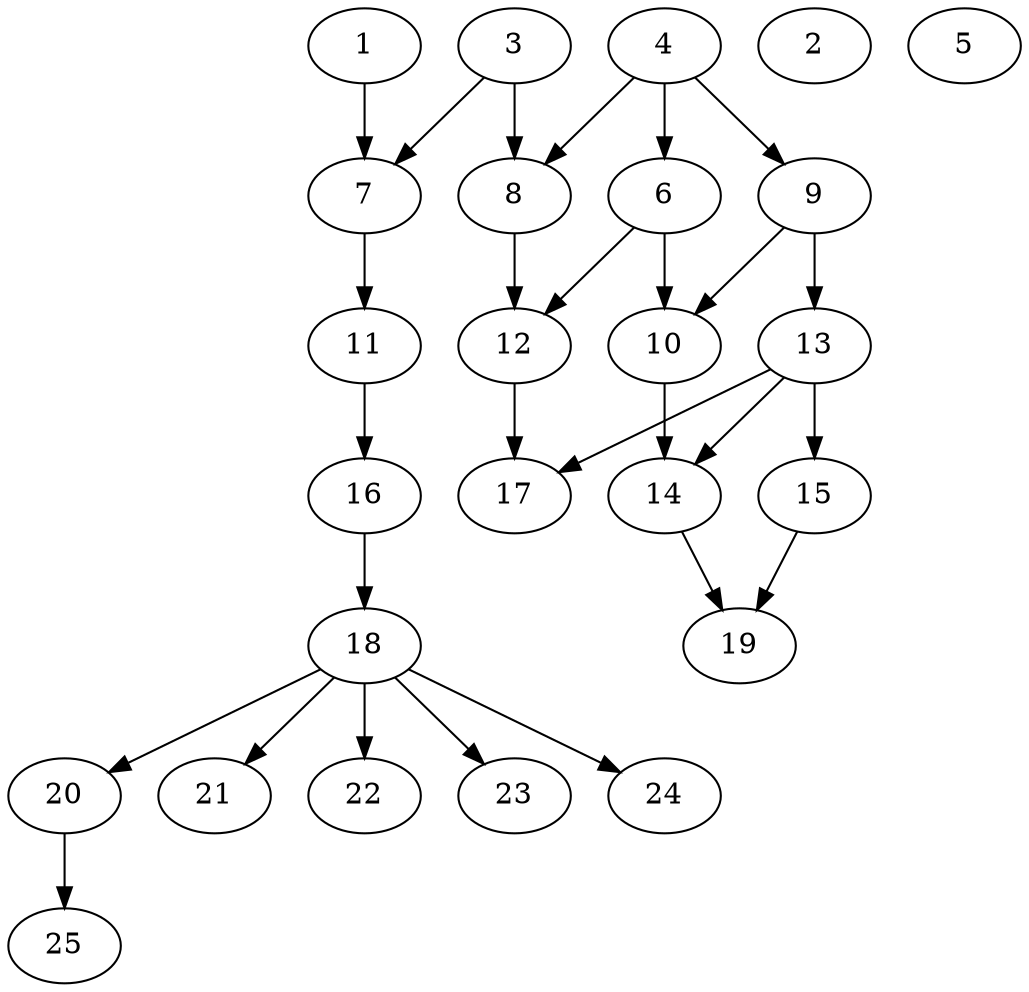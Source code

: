 // DAG automatically generated by daggen at Thu Oct  3 14:00:40 2019
// ./daggen --dot -n 25 --ccr 0.3 --fat 0.5 --regular 0.5 --density 0.5 --mindata 5242880 --maxdata 52428800 
digraph G {
  1 [size="54780587", alpha="0.03", expect_size="16434176"] 
  1 -> 7 [size ="16434176"]
  2 [size="157535573", alpha="0.17", expect_size="47260672"] 
  3 [size="41775787", alpha="0.08", expect_size="12532736"] 
  3 -> 7 [size ="12532736"]
  3 -> 8 [size ="12532736"]
  4 [size="25456640", alpha="0.11", expect_size="7636992"] 
  4 -> 6 [size ="7636992"]
  4 -> 8 [size ="7636992"]
  4 -> 9 [size ="7636992"]
  5 [size="156098560", alpha="0.07", expect_size="46829568"] 
  6 [size="108018347", alpha="0.07", expect_size="32405504"] 
  6 -> 10 [size ="32405504"]
  6 -> 12 [size ="32405504"]
  7 [size="46810453", alpha="0.03", expect_size="14043136"] 
  7 -> 11 [size ="14043136"]
  8 [size="154429440", alpha="0.19", expect_size="46328832"] 
  8 -> 12 [size ="46328832"]
  9 [size="140206080", alpha="0.09", expect_size="42061824"] 
  9 -> 10 [size ="42061824"]
  9 -> 13 [size ="42061824"]
  10 [size="85398187", alpha="0.04", expect_size="25619456"] 
  10 -> 14 [size ="25619456"]
  11 [size="172066133", alpha="0.11", expect_size="51619840"] 
  11 -> 16 [size ="51619840"]
  12 [size="36481707", alpha="0.04", expect_size="10944512"] 
  12 -> 17 [size ="10944512"]
  13 [size="173141333", alpha="0.07", expect_size="51942400"] 
  13 -> 14 [size ="51942400"]
  13 -> 15 [size ="51942400"]
  13 -> 17 [size ="51942400"]
  14 [size="82100907", alpha="0.01", expect_size="24630272"] 
  14 -> 19 [size ="24630272"]
  15 [size="166481920", alpha="0.08", expect_size="49944576"] 
  15 -> 19 [size ="49944576"]
  16 [size="65259520", alpha="0.15", expect_size="19577856"] 
  16 -> 18 [size ="19577856"]
  17 [size="119705600", alpha="0.18", expect_size="35911680"] 
  18 [size="144868693", alpha="0.10", expect_size="43460608"] 
  18 -> 20 [size ="43460608"]
  18 -> 21 [size ="43460608"]
  18 -> 22 [size ="43460608"]
  18 -> 23 [size ="43460608"]
  18 -> 24 [size ="43460608"]
  19 [size="133236053", alpha="0.14", expect_size="39970816"] 
  20 [size="44741973", alpha="0.19", expect_size="13422592"] 
  20 -> 25 [size ="13422592"]
  21 [size="74270720", alpha="0.08", expect_size="22281216"] 
  22 [size="160047787", alpha="0.15", expect_size="48014336"] 
  23 [size="33764693", alpha="0.06", expect_size="10129408"] 
  24 [size="90350933", alpha="0.17", expect_size="27105280"] 
  25 [size="101328213", alpha="0.06", expect_size="30398464"] 
}
